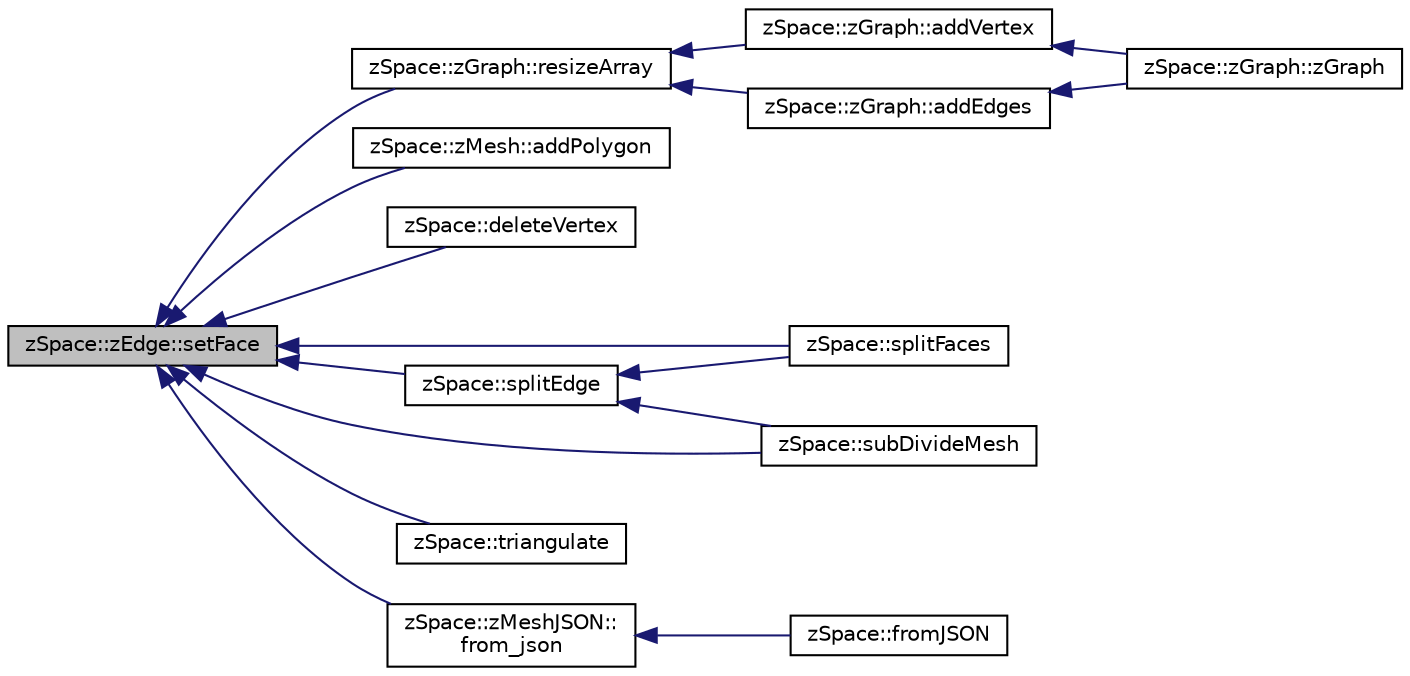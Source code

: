 digraph "zSpace::zEdge::setFace"
{
  edge [fontname="Helvetica",fontsize="10",labelfontname="Helvetica",labelfontsize="10"];
  node [fontname="Helvetica",fontsize="10",shape=record];
  rankdir="LR";
  Node309 [label="zSpace::zEdge::setFace",height=0.2,width=0.4,color="black", fillcolor="grey75", style="filled", fontcolor="black"];
  Node309 -> Node310 [dir="back",color="midnightblue",fontsize="10",style="solid",fontname="Helvetica"];
  Node310 [label="zSpace::zGraph::resizeArray",height=0.2,width=0.4,color="black", fillcolor="white", style="filled",URL="$classz_space_1_1z_graph.html#a8b28611b85ceff8555b9230e3af6f47a",tooltip="This method resizes the array connected with the input type to the specified newSize. "];
  Node310 -> Node311 [dir="back",color="midnightblue",fontsize="10",style="solid",fontname="Helvetica"];
  Node311 [label="zSpace::zGraph::addVertex",height=0.2,width=0.4,color="black", fillcolor="white", style="filled",URL="$classz_space_1_1z_graph.html#acf5cd0b78050f671984cfc4341de8b32",tooltip="This method adds a vertex to the vertices array. "];
  Node311 -> Node312 [dir="back",color="midnightblue",fontsize="10",style="solid",fontname="Helvetica"];
  Node312 [label="zSpace::zGraph::zGraph",height=0.2,width=0.4,color="black", fillcolor="white", style="filled",URL="$classz_space_1_1z_graph.html#a7a53b68f1efa596293b85259464cf3ff",tooltip="Overloaded constructor. "];
  Node310 -> Node313 [dir="back",color="midnightblue",fontsize="10",style="solid",fontname="Helvetica"];
  Node313 [label="zSpace::zGraph::addEdges",height=0.2,width=0.4,color="black", fillcolor="white", style="filled",URL="$classz_space_1_1z_graph.html#a821941b26e312ab5015ae34fecbd43b3",tooltip="This method adds an edge and its symmetry edge to the edges array. "];
  Node313 -> Node312 [dir="back",color="midnightblue",fontsize="10",style="solid",fontname="Helvetica"];
  Node309 -> Node314 [dir="back",color="midnightblue",fontsize="10",style="solid",fontname="Helvetica"];
  Node314 [label="zSpace::zMesh::addPolygon",height=0.2,width=0.4,color="black", fillcolor="white", style="filled",URL="$classz_space_1_1z_mesh.html#ada4fb88bb2402a06f75d730e23597407",tooltip="This method adds a face to the faces array and updates the pointers of vertices, edges and polygons o..."];
  Node309 -> Node315 [dir="back",color="midnightblue",fontsize="10",style="solid",fontname="Helvetica"];
  Node315 [label="zSpace::deleteVertex",height=0.2,width=0.4,color="black", fillcolor="white", style="filled",URL="$group__z_mesh_modifiers.html#ga5890a69c67d5749099678ef906c7278c",tooltip="This method deletes the zMesh vertices given in the input vertex list. "];
  Node309 -> Node316 [dir="back",color="midnightblue",fontsize="10",style="solid",fontname="Helvetica"];
  Node316 [label="zSpace::splitEdge",height=0.2,width=0.4,color="black", fillcolor="white", style="filled",URL="$group__z_mesh_modifiers.html#ga2259376b4c9c7cebc97c491574a47e24",tooltip="This method splits an edge and inserts a vertex along the edge at the input factor. "];
  Node316 -> Node317 [dir="back",color="midnightblue",fontsize="10",style="solid",fontname="Helvetica"];
  Node317 [label="zSpace::splitFaces",height=0.2,width=0.4,color="black", fillcolor="white", style="filled",URL="$group__z_mesh_modifiers.html#gaeda022d590a10b38c94e75bc0e278d80",tooltip="This method splits a set of edges and faces of a mesh in a continuous manner. "];
  Node316 -> Node318 [dir="back",color="midnightblue",fontsize="10",style="solid",fontname="Helvetica"];
  Node318 [label="zSpace::subDivideMesh",height=0.2,width=0.4,color="black", fillcolor="white", style="filled",URL="$group__z_mesh_modifiers.html#gaaa9902fbf3ac2600afbf54335c286760",tooltip="This method subdivides all the faces and edges of the mesh. "];
  Node309 -> Node319 [dir="back",color="midnightblue",fontsize="10",style="solid",fontname="Helvetica"];
  Node319 [label="zSpace::triangulate",height=0.2,width=0.4,color="black", fillcolor="white", style="filled",URL="$group__z_mesh_modifiers.html#ga75ee8f140a3311506a932b866523a1de",tooltip="This method triangulates the input mesh. "];
  Node309 -> Node317 [dir="back",color="midnightblue",fontsize="10",style="solid",fontname="Helvetica"];
  Node309 -> Node318 [dir="back",color="midnightblue",fontsize="10",style="solid",fontname="Helvetica"];
  Node309 -> Node320 [dir="back",color="midnightblue",fontsize="10",style="solid",fontname="Helvetica"];
  Node320 [label="zSpace::zMeshJSON::\lfrom_json",height=0.2,width=0.4,color="black", fillcolor="white", style="filled",URL="$classz_space_1_1z_mesh_j_s_o_n.html#a50e0cbaadd094cf4f26179cdf23b9464",tooltip="This method creates the HE data structure from JSON file using JSON Modern Library. "];
  Node320 -> Node321 [dir="back",color="midnightblue",fontsize="10",style="solid",fontname="Helvetica"];
  Node321 [label="zSpace::fromJSON",height=0.2,width=0.4,color="black", fillcolor="white", style="filled",URL="$group__z_i_o___mesh.html#gad2f07c6da97272b61502c6fab57d83b0",tooltip="This method imports zMesh from a JSON file format using JSON Modern Library. "];
}
